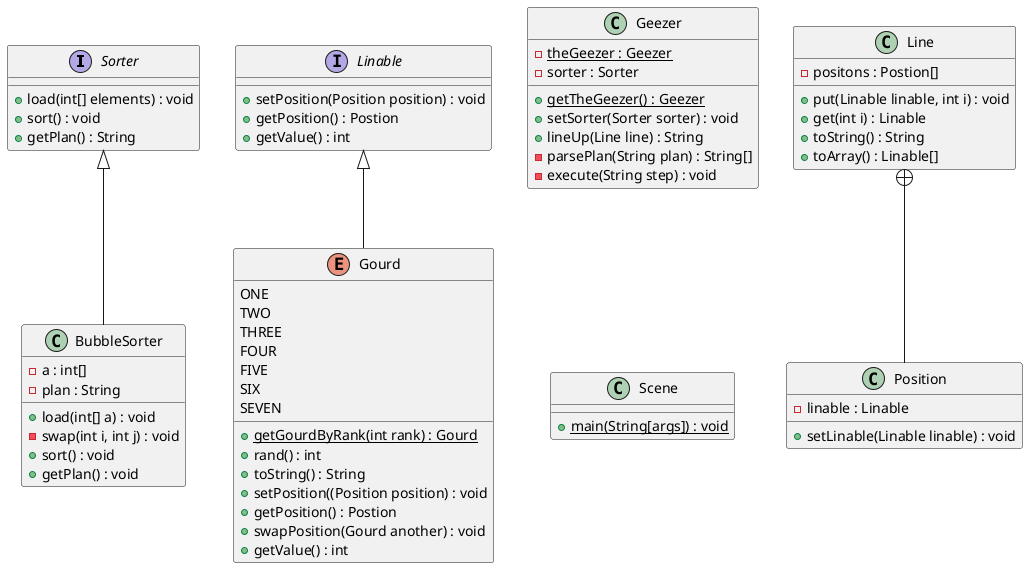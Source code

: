 @startuml
'https://plantuml.com/class-diagram

interface Sorter {
    + load(int[] elements) : void
    + sort() : void
    + getPlan() : String
}
class BubbleSorter {
    - a : int[]
    + load(int[] a) : void
    - swap(int i, int j) : void
    - plan : String
    + sort() : void
    + getPlan() : void
}
Sorter <|-- BubbleSorter

interface Linable {
    + setPosition(Position position) : void
    + getPosition() : Postion
    + getValue() : int
}

enum Gourd {
    ONE
    TWO
    THREE
    FOUR
    FIVE
    SIX
    SEVEN
    {static} + getGourdByRank(int rank) : Gourd
    + rand() : int
    + toString() : String
    + setPosition((Position position) : void
    + getPosition() : Postion
    + swapPosition(Gourd another) : void
    + getValue() : int
}
Linable <|-- Gourd

class Geezer {
    {static} - theGeezer : Geezer
    {static} + getTheGeezer() : Geezer
    - sorter : Sorter
    + setSorter(Sorter sorter) : void
    + lineUp(Line line) : String
    - parsePlan(String plan) : String[]
    - execute(String step) : void
}

class Line {
    - positons : Postion[]
    + put(Linable linable, int i) : void
    + get(int i) : Linable
    + toString() : String
    + toArray() : Linable[]
}

class Position {
    - linable : Linable
    + setLinable(Linable linable) : void
}
Line +-- Position

class Scene {
    {static} + main(String[args]) : void
}

together {
    class Geezer
    class Scene
}
Geezer --[hidden] Scene

@enduml